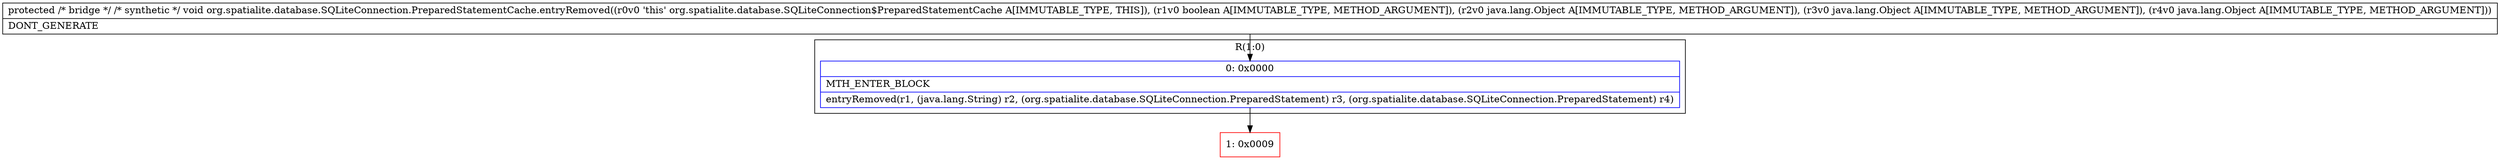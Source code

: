 digraph "CFG fororg.spatialite.database.SQLiteConnection.PreparedStatementCache.entryRemoved(ZLjava\/lang\/Object;Ljava\/lang\/Object;Ljava\/lang\/Object;)V" {
subgraph cluster_Region_1495440182 {
label = "R(1:0)";
node [shape=record,color=blue];
Node_0 [shape=record,label="{0\:\ 0x0000|MTH_ENTER_BLOCK\l|entryRemoved(r1, (java.lang.String) r2, (org.spatialite.database.SQLiteConnection.PreparedStatement) r3, (org.spatialite.database.SQLiteConnection.PreparedStatement) r4)\l}"];
}
Node_1 [shape=record,color=red,label="{1\:\ 0x0009}"];
MethodNode[shape=record,label="{protected \/* bridge *\/ \/* synthetic *\/ void org.spatialite.database.SQLiteConnection.PreparedStatementCache.entryRemoved((r0v0 'this' org.spatialite.database.SQLiteConnection$PreparedStatementCache A[IMMUTABLE_TYPE, THIS]), (r1v0 boolean A[IMMUTABLE_TYPE, METHOD_ARGUMENT]), (r2v0 java.lang.Object A[IMMUTABLE_TYPE, METHOD_ARGUMENT]), (r3v0 java.lang.Object A[IMMUTABLE_TYPE, METHOD_ARGUMENT]), (r4v0 java.lang.Object A[IMMUTABLE_TYPE, METHOD_ARGUMENT]))  | DONT_GENERATE\l}"];
MethodNode -> Node_0;
Node_0 -> Node_1;
}

